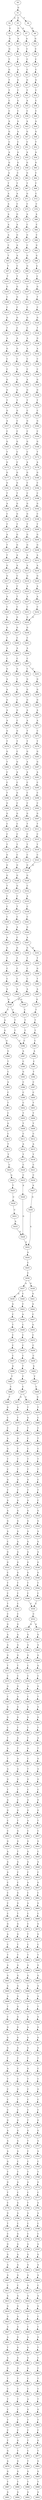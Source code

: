 strict digraph  {
	S0 -> S1 [ label = G ];
	S1 -> S2 [ label = A ];
	S1 -> S3 [ label = C ];
	S1 -> S4 [ label = T ];
	S2 -> S5 [ label = G ];
	S3 -> S6 [ label = G ];
	S3 -> S7 [ label = A ];
	S4 -> S8 [ label = G ];
	S5 -> S9 [ label = G ];
	S6 -> S10 [ label = A ];
	S7 -> S11 [ label = A ];
	S8 -> S12 [ label = G ];
	S9 -> S13 [ label = G ];
	S10 -> S14 [ label = G ];
	S11 -> S15 [ label = C ];
	S12 -> S16 [ label = C ];
	S13 -> S17 [ label = T ];
	S14 -> S18 [ label = C ];
	S15 -> S19 [ label = C ];
	S16 -> S20 [ label = C ];
	S17 -> S21 [ label = G ];
	S18 -> S22 [ label = A ];
	S19 -> S23 [ label = C ];
	S20 -> S24 [ label = C ];
	S21 -> S25 [ label = T ];
	S22 -> S26 [ label = G ];
	S23 -> S27 [ label = G ];
	S24 -> S28 [ label = G ];
	S25 -> S29 [ label = T ];
	S26 -> S30 [ label = T ];
	S27 -> S31 [ label = T ];
	S28 -> S32 [ label = T ];
	S29 -> S33 [ label = C ];
	S30 -> S34 [ label = G ];
	S31 -> S35 [ label = A ];
	S32 -> S36 [ label = C ];
	S33 -> S37 [ label = C ];
	S34 -> S38 [ label = C ];
	S35 -> S39 [ label = C ];
	S36 -> S40 [ label = C ];
	S37 -> S41 [ label = A ];
	S38 -> S42 [ label = A ];
	S39 -> S43 [ label = A ];
	S40 -> S44 [ label = A ];
	S41 -> S45 [ label = G ];
	S42 -> S46 [ label = A ];
	S43 -> S47 [ label = G ];
	S44 -> S48 [ label = G ];
	S45 -> S49 [ label = C ];
	S46 -> S50 [ label = C ];
	S47 -> S51 [ label = C ];
	S48 -> S52 [ label = T ];
	S49 -> S53 [ label = A ];
	S50 -> S54 [ label = A ];
	S51 -> S55 [ label = A ];
	S52 -> S56 [ label = A ];
	S53 -> S57 [ label = G ];
	S54 -> S58 [ label = G ];
	S55 -> S59 [ label = G ];
	S56 -> S60 [ label = G ];
	S57 -> S61 [ label = A ];
	S58 -> S62 [ label = C ];
	S59 -> S63 [ label = G ];
	S60 -> S64 [ label = C ];
	S61 -> S65 [ label = T ];
	S62 -> S66 [ label = T ];
	S63 -> S67 [ label = T ];
	S64 -> S68 [ label = T ];
	S65 -> S69 [ label = A ];
	S66 -> S70 [ label = A ];
	S67 -> S71 [ label = G ];
	S68 -> S72 [ label = C ];
	S69 -> S73 [ label = A ];
	S70 -> S74 [ label = C ];
	S71 -> S75 [ label = C ];
	S72 -> S76 [ label = C ];
	S73 -> S77 [ label = A ];
	S74 -> S78 [ label = G ];
	S75 -> S79 [ label = A ];
	S76 -> S80 [ label = A ];
	S77 -> S81 [ label = A ];
	S78 -> S82 [ label = A ];
	S79 -> S83 [ label = C ];
	S80 -> S84 [ label = C ];
	S81 -> S85 [ label = A ];
	S82 -> S86 [ label = G ];
	S83 -> S87 [ label = G ];
	S84 -> S88 [ label = C ];
	S85 -> S89 [ label = C ];
	S86 -> S90 [ label = A ];
	S87 -> S91 [ label = C ];
	S88 -> S92 [ label = G ];
	S89 -> S93 [ label = T ];
	S90 -> S94 [ label = A ];
	S91 -> S95 [ label = G ];
	S92 -> S96 [ label = G ];
	S93 -> S97 [ label = T ];
	S94 -> S98 [ label = C ];
	S95 -> S99 [ label = G ];
	S96 -> S100 [ label = A ];
	S97 -> S101 [ label = T ];
	S98 -> S102 [ label = T ];
	S99 -> S103 [ label = T ];
	S100 -> S104 [ label = C ];
	S101 -> S105 [ label = G ];
	S102 -> S106 [ label = G ];
	S103 -> S107 [ label = G ];
	S104 -> S108 [ label = G ];
	S105 -> S109 [ label = C ];
	S106 -> S110 [ label = G ];
	S107 -> S111 [ label = C ];
	S108 -> S112 [ label = T ];
	S109 -> S113 [ label = C ];
	S110 -> S114 [ label = C ];
	S111 -> S115 [ label = C ];
	S112 -> S116 [ label = C ];
	S113 -> S117 [ label = G ];
	S114 -> S118 [ label = G ];
	S115 -> S119 [ label = G ];
	S116 -> S120 [ label = G ];
	S117 -> S121 [ label = T ];
	S118 -> S122 [ label = C ];
	S119 -> S123 [ label = C ];
	S120 -> S124 [ label = T ];
	S121 -> S125 [ label = A ];
	S122 -> S126 [ label = A ];
	S123 -> S127 [ label = A ];
	S124 -> S128 [ label = G ];
	S125 -> S129 [ label = G ];
	S126 -> S130 [ label = G ];
	S127 -> S131 [ label = A ];
	S128 -> S132 [ label = A ];
	S129 -> S133 [ label = C ];
	S130 -> S134 [ label = C ];
	S131 -> S135 [ label = C ];
	S132 -> S136 [ label = C ];
	S133 -> S137 [ label = C ];
	S134 -> S138 [ label = G ];
	S135 -> S139 [ label = C ];
	S136 -> S140 [ label = C ];
	S137 -> S141 [ label = G ];
	S138 -> S142 [ label = G ];
	S139 -> S143 [ label = A ];
	S140 -> S144 [ label = G ];
	S141 -> S145 [ label = G ];
	S142 -> S146 [ label = G ];
	S143 -> S147 [ label = G ];
	S144 -> S148 [ label = G ];
	S145 -> S149 [ label = T ];
	S146 -> S150 [ label = T ];
	S147 -> S151 [ label = T ];
	S148 -> S152 [ label = T ];
	S149 -> S153 [ label = G ];
	S150 -> S154 [ label = G ];
	S151 -> S155 [ label = C ];
	S152 -> S156 [ label = C ];
	S153 -> S157 [ label = A ];
	S154 -> S158 [ label = C ];
	S155 -> S159 [ label = G ];
	S156 -> S160 [ label = G ];
	S157 -> S161 [ label = C ];
	S158 -> S162 [ label = C ];
	S159 -> S163 [ label = C ];
	S160 -> S164 [ label = C ];
	S161 -> S165 [ label = G ];
	S162 -> S166 [ label = G ];
	S163 -> S167 [ label = G ];
	S164 -> S168 [ label = G ];
	S165 -> S169 [ label = T ];
	S166 -> S170 [ label = C ];
	S167 -> S171 [ label = C ];
	S168 -> S172 [ label = T ];
	S169 -> S173 [ label = G ];
	S170 -> S174 [ label = C ];
	S171 -> S175 [ label = A ];
	S172 -> S176 [ label = A ];
	S173 -> S177 [ label = G ];
	S174 -> S178 [ label = G ];
	S175 -> S179 [ label = G ];
	S176 -> S180 [ label = G ];
	S177 -> S181 [ label = G ];
	S178 -> S182 [ label = G ];
	S179 -> S183 [ label = C ];
	S180 -> S184 [ label = C ];
	S181 -> S185 [ label = T ];
	S182 -> S186 [ label = T ];
	S183 -> S187 [ label = C ];
	S184 -> S188 [ label = C ];
	S185 -> S189 [ label = A ];
	S186 -> S190 [ label = G ];
	S187 -> S191 [ label = G ];
	S188 -> S192 [ label = G ];
	S189 -> S193 [ label = C ];
	S190 -> S194 [ label = G ];
	S191 -> S195 [ label = G ];
	S192 -> S196 [ label = C ];
	S193 -> S197 [ label = T ];
	S194 -> S198 [ label = T ];
	S195 -> S199 [ label = T ];
	S196 -> S200 [ label = T ];
	S197 -> S201 [ label = A ];
	S198 -> S202 [ label = G ];
	S199 -> S203 [ label = G ];
	S200 -> S204 [ label = G ];
	S201 -> S205 [ label = T ];
	S202 -> S206 [ label = G ];
	S203 -> S207 [ label = G ];
	S204 -> S208 [ label = G ];
	S205 -> S209 [ label = T ];
	S206 -> S210 [ label = A ];
	S207 -> S211 [ label = A ];
	S208 -> S212 [ label = A ];
	S209 -> S213 [ label = G ];
	S210 -> S214 [ label = A ];
	S211 -> S215 [ label = A ];
	S212 -> S216 [ label = A ];
	S213 -> S217 [ label = G ];
	S214 -> S218 [ label = C ];
	S215 -> S219 [ label = G ];
	S216 -> S220 [ label = G ];
	S217 -> S221 [ label = A ];
	S218 -> S222 [ label = C ];
	S219 -> S223 [ label = A ];
	S220 -> S224 [ label = A ];
	S221 -> S225 [ label = A ];
	S222 -> S226 [ label = T ];
	S223 -> S227 [ label = A ];
	S224 -> S228 [ label = A ];
	S225 -> S229 [ label = C ];
	S226 -> S230 [ label = C ];
	S227 -> S231 [ label = C ];
	S228 -> S232 [ label = C ];
	S229 -> S233 [ label = G ];
	S230 -> S234 [ label = G ];
	S231 -> S235 [ label = G ];
	S232 -> S235 [ label = G ];
	S233 -> S236 [ label = G ];
	S234 -> S237 [ label = G ];
	S235 -> S238 [ label = G ];
	S236 -> S239 [ label = T ];
	S237 -> S240 [ label = C ];
	S238 -> S241 [ label = C ];
	S239 -> S242 [ label = A ];
	S240 -> S243 [ label = A ];
	S241 -> S244 [ label = A ];
	S242 -> S245 [ label = C ];
	S243 -> S246 [ label = C ];
	S244 -> S247 [ label = C ];
	S245 -> S248 [ label = G ];
	S246 -> S249 [ label = G ];
	S247 -> S250 [ label = C ];
	S247 -> S251 [ label = T ];
	S248 -> S252 [ label = A ];
	S249 -> S253 [ label = C ];
	S250 -> S254 [ label = G ];
	S251 -> S255 [ label = G ];
	S252 -> S256 [ label = A ];
	S253 -> S257 [ label = G ];
	S254 -> S258 [ label = G ];
	S255 -> S259 [ label = G ];
	S256 -> S260 [ label = G ];
	S257 -> S261 [ label = C ];
	S258 -> S262 [ label = G ];
	S259 -> S263 [ label = G ];
	S260 -> S264 [ label = A ];
	S261 -> S265 [ label = G ];
	S262 -> S266 [ label = A ];
	S263 -> S267 [ label = A ];
	S264 -> S268 [ label = A ];
	S265 -> S269 [ label = C ];
	S266 -> S270 [ label = A ];
	S267 -> S271 [ label = A ];
	S268 -> S272 [ label = G ];
	S269 -> S273 [ label = G ];
	S270 -> S274 [ label = T ];
	S271 -> S275 [ label = C ];
	S272 -> S276 [ label = T ];
	S273 -> S277 [ label = T ];
	S274 -> S278 [ label = T ];
	S275 -> S279 [ label = T ];
	S276 -> S280 [ label = G ];
	S277 -> S281 [ label = C ];
	S278 -> S282 [ label = G ];
	S279 -> S283 [ label = G ];
	S280 -> S284 [ label = T ];
	S281 -> S285 [ label = G ];
	S282 -> S286 [ label = A ];
	S283 -> S287 [ label = G ];
	S284 -> S288 [ label = C ];
	S285 -> S289 [ label = A ];
	S286 -> S290 [ label = A ];
	S287 -> S291 [ label = A ];
	S288 -> S292 [ label = C ];
	S289 -> S293 [ label = C ];
	S290 -> S294 [ label = C ];
	S291 -> S295 [ label = C ];
	S292 -> S296 [ label = T ];
	S293 -> S297 [ label = G ];
	S294 -> S298 [ label = C ];
	S295 -> S299 [ label = C ];
	S296 -> S300 [ label = G ];
	S297 -> S301 [ label = C ];
	S298 -> S302 [ label = C ];
	S299 -> S303 [ label = C ];
	S300 -> S304 [ label = G ];
	S301 -> S305 [ label = G ];
	S302 -> S306 [ label = G ];
	S303 -> S307 [ label = G ];
	S304 -> S308 [ label = C ];
	S305 -> S309 [ label = C ];
	S306 -> S310 [ label = T ];
	S307 -> S311 [ label = T ];
	S308 -> S312 [ label = C ];
	S309 -> S313 [ label = C ];
	S310 -> S314 [ label = C ];
	S311 -> S315 [ label = C ];
	S312 -> S316 [ label = T ];
	S313 -> S317 [ label = T ];
	S314 -> S318 [ label = T ];
	S315 -> S319 [ label = T ];
	S316 -> S320 [ label = G ];
	S317 -> S321 [ label = C ];
	S318 -> S322 [ label = C ];
	S319 -> S323 [ label = C ];
	S320 -> S324 [ label = G ];
	S321 -> S325 [ label = G ];
	S322 -> S326 [ label = G ];
	S323 -> S326 [ label = G ];
	S324 -> S327 [ label = G ];
	S325 -> S328 [ label = G ];
	S326 -> S329 [ label = G ];
	S327 -> S330 [ label = T ];
	S328 -> S331 [ label = G ];
	S329 -> S332 [ label = C ];
	S330 -> S333 [ label = C ];
	S331 -> S334 [ label = C ];
	S332 -> S335 [ label = A ];
	S333 -> S336 [ label = C ];
	S334 -> S337 [ label = T ];
	S335 -> S338 [ label = C ];
	S336 -> S339 [ label = C ];
	S337 -> S340 [ label = C ];
	S338 -> S341 [ label = C ];
	S339 -> S342 [ label = G ];
	S340 -> S343 [ label = A ];
	S341 -> S344 [ label = G ];
	S342 -> S345 [ label = A ];
	S343 -> S346 [ label = C ];
	S344 -> S347 [ label = A ];
	S345 -> S348 [ label = G ];
	S346 -> S349 [ label = G ];
	S347 -> S350 [ label = G ];
	S347 -> S351 [ label = A ];
	S348 -> S352 [ label = T ];
	S349 -> S353 [ label = T ];
	S350 -> S354 [ label = T ];
	S351 -> S355 [ label = T ];
	S352 -> S356 [ label = C ];
	S353 -> S357 [ label = C ];
	S354 -> S358 [ label = C ];
	S355 -> S359 [ label = G ];
	S356 -> S360 [ label = C ];
	S357 -> S361 [ label = C ];
	S358 -> S362 [ label = C ];
	S359 -> S363 [ label = T ];
	S360 -> S364 [ label = A ];
	S361 -> S365 [ label = A ];
	S362 -> S366 [ label = A ];
	S363 -> S367 [ label = A ];
	S364 -> S368 [ label = G ];
	S365 -> S369 [ label = G ];
	S366 -> S368 [ label = G ];
	S367 -> S370 [ label = G ];
	S368 -> S371 [ label = T ];
	S368 -> S372 [ label = C ];
	S369 -> S373 [ label = C ];
	S370 -> S374 [ label = T ];
	S371 -> S375 [ label = A ];
	S372 -> S376 [ label = T ];
	S373 -> S377 [ label = T ];
	S374 -> S378 [ label = T ];
	S375 -> S379 [ label = G ];
	S376 -> S380 [ label = T ];
	S377 -> S381 [ label = T ];
	S378 -> S382 [ label = T ];
	S379 -> S383 [ label = G ];
	S380 -> S384 [ label = C ];
	S381 -> S384 [ label = C ];
	S382 -> S385 [ label = C ];
	S383 -> S386 [ label = G ];
	S384 -> S387 [ label = A ];
	S385 -> S388 [ label = A ];
	S386 -> S389 [ label = T ];
	S387 -> S390 [ label = C ];
	S388 -> S391 [ label = C ];
	S389 -> S392 [ label = C ];
	S390 -> S393 [ label = G ];
	S391 -> S394 [ label = T ];
	S392 -> S395 [ label = A ];
	S393 -> S396 [ label = C ];
	S394 -> S397 [ label = C ];
	S395 -> S398 [ label = C ];
	S396 -> S399 [ label = C ];
	S397 -> S400 [ label = C ];
	S398 -> S401 [ label = T ];
	S399 -> S402 [ label = C ];
	S400 -> S403 [ label = T ];
	S401 -> S404 [ label = C ];
	S402 -> S405 [ label = T ];
	S403 -> S406 [ label = T ];
	S404 -> S407 [ label = G ];
	S405 -> S408 [ label = T ];
	S406 -> S409 [ label = T ];
	S407 -> S410 [ label = C ];
	S408 -> S411 [ label = C ];
	S409 -> S412 [ label = C ];
	S410 -> S413 [ label = T ];
	S411 -> S414 [ label = A ];
	S412 -> S415 [ label = A ];
	S413 -> S416 [ label = T ];
	S414 -> S417 [ label = T ];
	S415 -> S418 [ label = T ];
	S416 -> S419 [ label = C ];
	S417 -> S420 [ label = C ];
	S418 -> S421 [ label = C ];
	S419 -> S422 [ label = A ];
	S420 -> S423 [ label = C ];
	S421 -> S424 [ label = C ];
	S422 -> S425 [ label = T ];
	S423 -> S426 [ label = A ];
	S424 -> S427 [ label = A ];
	S425 -> S428 [ label = C ];
	S426 -> S429 [ label = G ];
	S427 -> S430 [ label = G ];
	S428 -> S431 [ label = C ];
	S429 -> S432 [ label = A ];
	S430 -> S432 [ label = A ];
	S431 -> S433 [ label = A ];
	S432 -> S434 [ label = A ];
	S433 -> S429 [ label = G ];
	S434 -> S435 [ label = C ];
	S435 -> S436 [ label = C ];
	S436 -> S437 [ label = A ];
	S436 -> S438 [ label = G ];
	S437 -> S439 [ label = G ];
	S437 -> S440 [ label = C ];
	S438 -> S441 [ label = G ];
	S439 -> S442 [ label = A ];
	S440 -> S443 [ label = C ];
	S441 -> S444 [ label = A ];
	S442 -> S445 [ label = C ];
	S443 -> S446 [ label = A ];
	S444 -> S447 [ label = C ];
	S445 -> S448 [ label = T ];
	S446 -> S449 [ label = C ];
	S447 -> S450 [ label = G ];
	S448 -> S451 [ label = C ];
	S449 -> S452 [ label = C ];
	S450 -> S453 [ label = C ];
	S451 -> S454 [ label = C ];
	S452 -> S455 [ label = C ];
	S453 -> S456 [ label = C ];
	S454 -> S457 [ label = C ];
	S455 -> S458 [ label = C ];
	S456 -> S459 [ label = C ];
	S457 -> S460 [ label = A ];
	S458 -> S461 [ label = T ];
	S459 -> S462 [ label = A ];
	S460 -> S463 [ label = T ];
	S461 -> S464 [ label = T ];
	S462 -> S465 [ label = T ];
	S463 -> S466 [ label = C ];
	S464 -> S467 [ label = C ];
	S465 -> S468 [ label = C ];
	S466 -> S469 [ label = T ];
	S467 -> S470 [ label = C ];
	S467 -> S471 [ label = G ];
	S468 -> S472 [ label = G ];
	S469 -> S473 [ label = G ];
	S470 -> S474 [ label = T ];
	S471 -> S475 [ label = A ];
	S472 -> S476 [ label = T ];
	S473 -> S477 [ label = C ];
	S474 -> S478 [ label = G ];
	S475 -> S479 [ label = T ];
	S476 -> S480 [ label = C ];
	S477 -> S481 [ label = C ];
	S478 -> S482 [ label = T ];
	S479 -> S483 [ label = C ];
	S480 -> S484 [ label = C ];
	S481 -> S485 [ label = A ];
	S482 -> S486 [ label = C ];
	S483 -> S487 [ label = G ];
	S484 -> S488 [ label = T ];
	S485 -> S489 [ label = G ];
	S486 -> S490 [ label = C ];
	S487 -> S491 [ label = T ];
	S488 -> S492 [ label = C ];
	S489 -> S493 [ label = T ];
	S490 -> S494 [ label = T ];
	S491 -> S495 [ label = T ];
	S492 -> S496 [ label = T ];
	S493 -> S497 [ label = C ];
	S494 -> S498 [ label = T ];
	S495 -> S499 [ label = T ];
	S496 -> S500 [ label = T ];
	S497 -> S501 [ label = G ];
	S498 -> S502 [ label = G ];
	S499 -> S503 [ label = G ];
	S500 -> S504 [ label = C ];
	S501 -> S505 [ label = T ];
	S502 -> S506 [ label = T ];
	S503 -> S507 [ label = T ];
	S504 -> S508 [ label = T ];
	S505 -> S509 [ label = A ];
	S506 -> S510 [ label = A ];
	S507 -> S511 [ label = A ];
	S508 -> S512 [ label = C ];
	S509 -> S513 [ label = A ];
	S510 -> S514 [ label = G ];
	S511 -> S515 [ label = G ];
	S512 -> S516 [ label = G ];
	S513 -> S517 [ label = G ];
	S514 -> S518 [ label = G ];
	S515 -> S519 [ label = G ];
	S516 -> S520 [ label = G ];
	S517 -> S521 [ label = A ];
	S518 -> S522 [ label = A ];
	S519 -> S523 [ label = A ];
	S520 -> S524 [ label = A ];
	S521 -> S525 [ label = C ];
	S522 -> S526 [ label = G ];
	S523 -> S527 [ label = A ];
	S524 -> S528 [ label = G ];
	S525 -> S529 [ label = G ];
	S526 -> S530 [ label = A ];
	S527 -> S531 [ label = A ];
	S528 -> S532 [ label = A ];
	S529 -> S533 [ label = G ];
	S530 -> S534 [ label = G ];
	S531 -> S535 [ label = G ];
	S532 -> S536 [ label = G ];
	S533 -> S537 [ label = C ];
	S534 -> S538 [ label = G ];
	S535 -> S539 [ label = G ];
	S536 -> S540 [ label = G ];
	S537 -> S541 [ label = T ];
	S538 -> S542 [ label = T ];
	S539 -> S543 [ label = T ];
	S540 -> S544 [ label = T ];
	S541 -> S545 [ label = C ];
	S542 -> S546 [ label = C ];
	S543 -> S547 [ label = C ];
	S544 -> S548 [ label = C ];
	S545 -> S549 [ label = T ];
	S546 -> S550 [ label = C ];
	S547 -> S551 [ label = C ];
	S548 -> S550 [ label = C ];
	S549 -> S552 [ label = C ];
	S550 -> S553 [ label = C ];
	S551 -> S554 [ label = C ];
	S552 -> S555 [ label = G ];
	S553 -> S556 [ label = A ];
	S553 -> S557 [ label = G ];
	S554 -> S558 [ label = G ];
	S555 -> S559 [ label = A ];
	S556 -> S560 [ label = G ];
	S557 -> S561 [ label = G ];
	S558 -> S562 [ label = A ];
	S559 -> S563 [ label = A ];
	S560 -> S564 [ label = A ];
	S561 -> S565 [ label = A ];
	S562 -> S566 [ label = A ];
	S563 -> S567 [ label = G ];
	S564 -> S568 [ label = G ];
	S565 -> S569 [ label = G ];
	S566 -> S570 [ label = G ];
	S567 -> S571 [ label = T ];
	S568 -> S572 [ label = C ];
	S569 -> S573 [ label = G ];
	S570 -> S574 [ label = T ];
	S571 -> S575 [ label = C ];
	S572 -> S576 [ label = C ];
	S573 -> S577 [ label = C ];
	S574 -> S578 [ label = C ];
	S575 -> S579 [ label = G ];
	S576 -> S580 [ label = A ];
	S577 -> S581 [ label = G ];
	S578 -> S582 [ label = G ];
	S579 -> S583 [ label = C ];
	S580 -> S584 [ label = C ];
	S581 -> S585 [ label = T ];
	S582 -> S586 [ label = A ];
	S583 -> S587 [ label = G ];
	S584 -> S588 [ label = G ];
	S585 -> S589 [ label = G ];
	S586 -> S590 [ label = G ];
	S587 -> S591 [ label = G ];
	S588 -> S592 [ label = G ];
	S589 -> S593 [ label = G ];
	S590 -> S594 [ label = G ];
	S591 -> S595 [ label = C ];
	S592 -> S596 [ label = T ];
	S593 -> S597 [ label = T ];
	S594 -> S598 [ label = T ];
	S595 -> S599 [ label = T ];
	S596 -> S600 [ label = T ];
	S597 -> S601 [ label = A ];
	S598 -> S602 [ label = A ];
	S599 -> S603 [ label = A ];
	S600 -> S604 [ label = A ];
	S601 -> S605 [ label = T ];
	S602 -> S606 [ label = T ];
	S603 -> S607 [ label = T ];
	S604 -> S608 [ label = C ];
	S605 -> S609 [ label = G ];
	S606 -> S610 [ label = A ];
	S607 -> S611 [ label = A ];
	S608 -> S612 [ label = T ];
	S609 -> S613 [ label = A ];
	S610 -> S614 [ label = A ];
	S611 -> S615 [ label = G ];
	S612 -> S616 [ label = G ];
	S613 -> S617 [ label = G ];
	S614 -> S618 [ label = G ];
	S615 -> S619 [ label = T ];
	S616 -> S620 [ label = C ];
	S617 -> S621 [ label = C ];
	S618 -> S622 [ label = T ];
	S619 -> S623 [ label = A ];
	S620 -> S624 [ label = A ];
	S621 -> S625 [ label = G ];
	S622 -> S626 [ label = C ];
	S623 -> S627 [ label = G ];
	S624 -> S628 [ label = G ];
	S625 -> S629 [ label = G ];
	S626 -> S630 [ label = G ];
	S627 -> S631 [ label = C ];
	S628 -> S632 [ label = A ];
	S629 -> S633 [ label = T ];
	S630 -> S634 [ label = T ];
	S631 -> S635 [ label = C ];
	S632 -> S636 [ label = C ];
	S633 -> S637 [ label = C ];
	S634 -> S638 [ label = G ];
	S635 -> S639 [ label = G ];
	S636 -> S640 [ label = G ];
	S637 -> S641 [ label = G ];
	S638 -> S642 [ label = G ];
	S639 -> S643 [ label = A ];
	S640 -> S644 [ label = G ];
	S641 -> S645 [ label = C ];
	S642 -> S646 [ label = T ];
	S643 -> S647 [ label = A ];
	S644 -> S648 [ label = A ];
	S645 -> S649 [ label = A ];
	S646 -> S650 [ label = A ];
	S647 -> S651 [ label = A ];
	S648 -> S652 [ label = C ];
	S649 -> S653 [ label = C ];
	S650 -> S654 [ label = C ];
	S651 -> S655 [ label = C ];
	S652 -> S656 [ label = A ];
	S653 -> S657 [ label = G ];
	S654 -> S658 [ label = C ];
	S655 -> S659 [ label = C ];
	S656 -> S660 [ label = C ];
	S657 -> S661 [ label = C ];
	S658 -> S662 [ label = G ];
	S659 -> S663 [ label = C ];
	S660 -> S664 [ label = A ];
	S661 -> S665 [ label = G ];
	S662 -> S666 [ label = G ];
	S663 -> S667 [ label = C ];
	S664 -> S668 [ label = C ];
	S665 -> S669 [ label = C ];
	S666 -> S670 [ label = T ];
	S667 -> S671 [ label = G ];
	S668 -> S672 [ label = C ];
	S669 -> S673 [ label = G ];
	S670 -> S674 [ label = G ];
	S671 -> S675 [ label = A ];
	S672 -> S676 [ label = T ];
	S673 -> S677 [ label = G ];
	S674 -> S678 [ label = G ];
	S675 -> S679 [ label = C ];
	S676 -> S680 [ label = C ];
	S677 -> S681 [ label = C ];
	S678 -> S682 [ label = T ];
	S679 -> S683 [ label = T ];
	S680 -> S684 [ label = T ];
	S681 -> S685 [ label = T ];
	S682 -> S686 [ label = T ];
	S683 -> S687 [ label = A ];
	S684 -> S688 [ label = A ];
	S685 -> S689 [ label = G ];
	S686 -> S690 [ label = A ];
	S687 -> S691 [ label = G ];
	S688 -> S692 [ label = G ];
	S689 -> S693 [ label = G ];
	S690 -> S694 [ label = G ];
	S691 -> S695 [ label = A ];
	S692 -> S696 [ label = A ];
	S693 -> S697 [ label = A ];
	S694 -> S698 [ label = A ];
	S695 -> S699 [ label = A ];
	S696 -> S700 [ label = A ];
	S697 -> S701 [ label = A ];
	S698 -> S702 [ label = A ];
	S699 -> S703 [ label = T ];
	S700 -> S704 [ label = C ];
	S701 -> S705 [ label = T ];
	S702 -> S706 [ label = G ];
	S703 -> S707 [ label = C ];
	S704 -> S708 [ label = G ];
	S705 -> S709 [ label = G ];
	S706 -> S710 [ label = G ];
	S707 -> S711 [ label = G ];
	S708 -> S712 [ label = A ];
	S709 -> S713 [ label = G ];
	S710 -> S714 [ label = G ];
	S711 -> S715 [ label = G ];
	S712 -> S716 [ label = G ];
	S713 -> S717 [ label = G ];
	S714 -> S718 [ label = G ];
	S715 -> S719 [ label = G ];
	S716 -> S720 [ label = G ];
	S717 -> S721 [ label = G ];
	S718 -> S722 [ label = G ];
	S719 -> S723 [ label = T ];
	S720 -> S724 [ label = T ];
	S721 -> S725 [ label = T ];
	S722 -> S726 [ label = T ];
	S723 -> S727 [ label = A ];
	S724 -> S728 [ label = G ];
	S725 -> S729 [ label = C ];
	S726 -> S730 [ label = C ];
	S727 -> S731 [ label = T ];
	S728 -> S732 [ label = T ];
	S729 -> S733 [ label = C ];
	S730 -> S734 [ label = C ];
	S731 -> S735 [ label = C ];
	S732 -> S736 [ label = C ];
	S733 -> S737 [ label = G ];
	S734 -> S738 [ label = G ];
	S735 -> S739 [ label = C ];
	S736 -> S740 [ label = C ];
	S737 -> S741 [ label = C ];
	S738 -> S742 [ label = T ];
	S739 -> S743 [ label = C ];
	S740 -> S744 [ label = C ];
	S741 -> S745 [ label = C ];
	S742 -> S746 [ label = C ];
	S743 -> S747 [ label = G ];
	S744 -> S748 [ label = T ];
	S745 -> S749 [ label = G ];
	S746 -> S750 [ label = G ];
	S747 -> S751 [ label = A ];
	S748 -> S752 [ label = G ];
	S749 -> S753 [ label = G ];
	S750 -> S754 [ label = G ];
	S751 -> S755 [ label = A ];
	S752 -> S756 [ label = T ];
	S753 -> S757 [ label = A ];
	S754 -> S758 [ label = A ];
	S755 -> S759 [ label = A ];
	S756 -> S760 [ label = C ];
	S757 -> S761 [ label = A ];
	S758 -> S762 [ label = A ];
	S759 -> S763 [ label = G ];
	S760 -> S764 [ label = C ];
	S761 -> S765 [ label = C ];
	S762 -> S766 [ label = C ];
	S763 -> S767 [ label = T ];
	S764 -> S768 [ label = T ];
	S765 -> S769 [ label = T ];
	S766 -> S770 [ label = T ];
	S767 -> S771 [ label = G ];
	S768 -> S772 [ label = A ];
	S769 -> S773 [ label = G ];
	S770 -> S774 [ label = A ];
	S771 -> S775 [ label = T ];
	S772 -> S776 [ label = C ];
	S773 -> S777 [ label = C ];
	S774 -> S778 [ label = C ];
	S775 -> S779 [ label = C ];
	S776 -> S780 [ label = T ];
	S777 -> S781 [ label = A ];
	S778 -> S782 [ label = A ];
	S779 -> S783 [ label = G ];
	S780 -> S784 [ label = A ];
	S781 -> S785 [ label = A ];
	S782 -> S786 [ label = A ];
	S783 -> S787 [ label = T ];
	S784 -> S788 [ label = C ];
	S785 -> S789 [ label = C ];
	S786 -> S790 [ label = C ];
	S787 -> S791 [ label = C ];
	S788 -> S792 [ label = C ];
	S789 -> S793 [ label = C ];
	S790 -> S794 [ label = G ];
	S791 -> S795 [ label = G ];
	S792 -> S796 [ label = A ];
	S793 -> S797 [ label = A ];
	S794 -> S798 [ label = A ];
	S795 -> S799 [ label = G ];
	S796 -> S800 [ label = G ];
	S797 -> S801 [ label = G ];
	S798 -> S802 [ label = A ];
	S799 -> S803 [ label = A ];
	S800 -> S804 [ label = G ];
	S801 -> S805 [ label = A ];
	S802 -> S806 [ label = A ];
	S803 -> S807 [ label = A ];
	S804 -> S808 [ label = A ];
	S805 -> S809 [ label = A ];
	S806 -> S810 [ label = A ];
	S807 -> S811 [ label = C ];
	S808 -> S812 [ label = G ];
	S809 -> S813 [ label = C ];
	S810 -> S814 [ label = C ];
	S811 -> S815 [ label = A ];
	S812 -> S816 [ label = A ];
	S813 -> S817 [ label = A ];
	S814 -> S818 [ label = A ];
	S815 -> S819 [ label = G ];
	S816 -> S820 [ label = G ];
	S817 -> S821 [ label = G ];
	S818 -> S822 [ label = G ];
	S819 -> S823 [ label = G ];
	S820 -> S824 [ label = T ];
	S821 -> S825 [ label = C ];
	S822 -> S826 [ label = A ];
	S823 -> S827 [ label = A ];
	S824 -> S828 [ label = C ];
	S825 -> S829 [ label = C ];
	S826 -> S830 [ label = A ];
	S827 -> S831 [ label = A ];
	S828 -> S832 [ label = A ];
	S829 -> S833 [ label = G ];
	S830 -> S834 [ label = G ];
	S831 -> S835 [ label = T ];
	S832 -> S836 [ label = G ];
	S833 -> S837 [ label = T ];
	S834 -> S838 [ label = G ];
	S835 -> S839 [ label = A ];
	S836 -> S840 [ label = G ];
	S837 -> S841 [ label = C ];
	S838 -> S842 [ label = G ];
	S839 -> S843 [ label = G ];
	S840 -> S844 [ label = A ];
	S841 -> S845 [ label = C ];
	S842 -> S846 [ label = G ];
	S843 -> S847 [ label = T ];
	S844 -> S848 [ label = C ];
	S845 -> S849 [ label = T ];
	S846 -> S850 [ label = T ];
	S847 -> S851 [ label = C ];
	S848 -> S852 [ label = C ];
	S849 -> S853 [ label = C ];
	S850 -> S854 [ label = C ];
	S851 -> S855 [ label = T ];
	S852 -> S856 [ label = A ];
	S853 -> S857 [ label = T ];
	S854 -> S858 [ label = T ];
	S855 -> S859 [ label = C ];
	S856 -> S860 [ label = G ];
	S857 -> S861 [ label = G ];
	S858 -> S862 [ label = C ];
	S859 -> S863 [ label = T ];
	S860 -> S864 [ label = T ];
	S861 -> S865 [ label = T ];
	S862 -> S866 [ label = T ];
	S863 -> S867 [ label = C ];
	S864 -> S868 [ label = C ];
	S865 -> S869 [ label = C ];
	S866 -> S870 [ label = C ];
	S867 -> S871 [ label = T ];
	S868 -> S872 [ label = T ];
	S869 -> S873 [ label = G ];
	S870 -> S874 [ label = G ];
	S871 -> S875 [ label = G ];
	S872 -> S876 [ label = C ];
	S873 -> S877 [ label = T ];
	S874 -> S878 [ label = T ];
	S875 -> S879 [ label = A ];
	S876 -> S880 [ label = T ];
	S877 -> S881 [ label = G ];
	S878 -> S882 [ label = G ];
	S879 -> S883 [ label = G ];
	S880 -> S884 [ label = G ];
	S881 -> S885 [ label = G ];
	S882 -> S886 [ label = G ];
	S883 -> S887 [ label = T ];
	S884 -> S888 [ label = T ];
	S885 -> S889 [ label = T ];
	S886 -> S890 [ label = T ];
	S887 -> S891 [ label = A ];
	S888 -> S892 [ label = A ];
	S889 -> S893 [ label = A ];
	S890 -> S894 [ label = A ];
}

